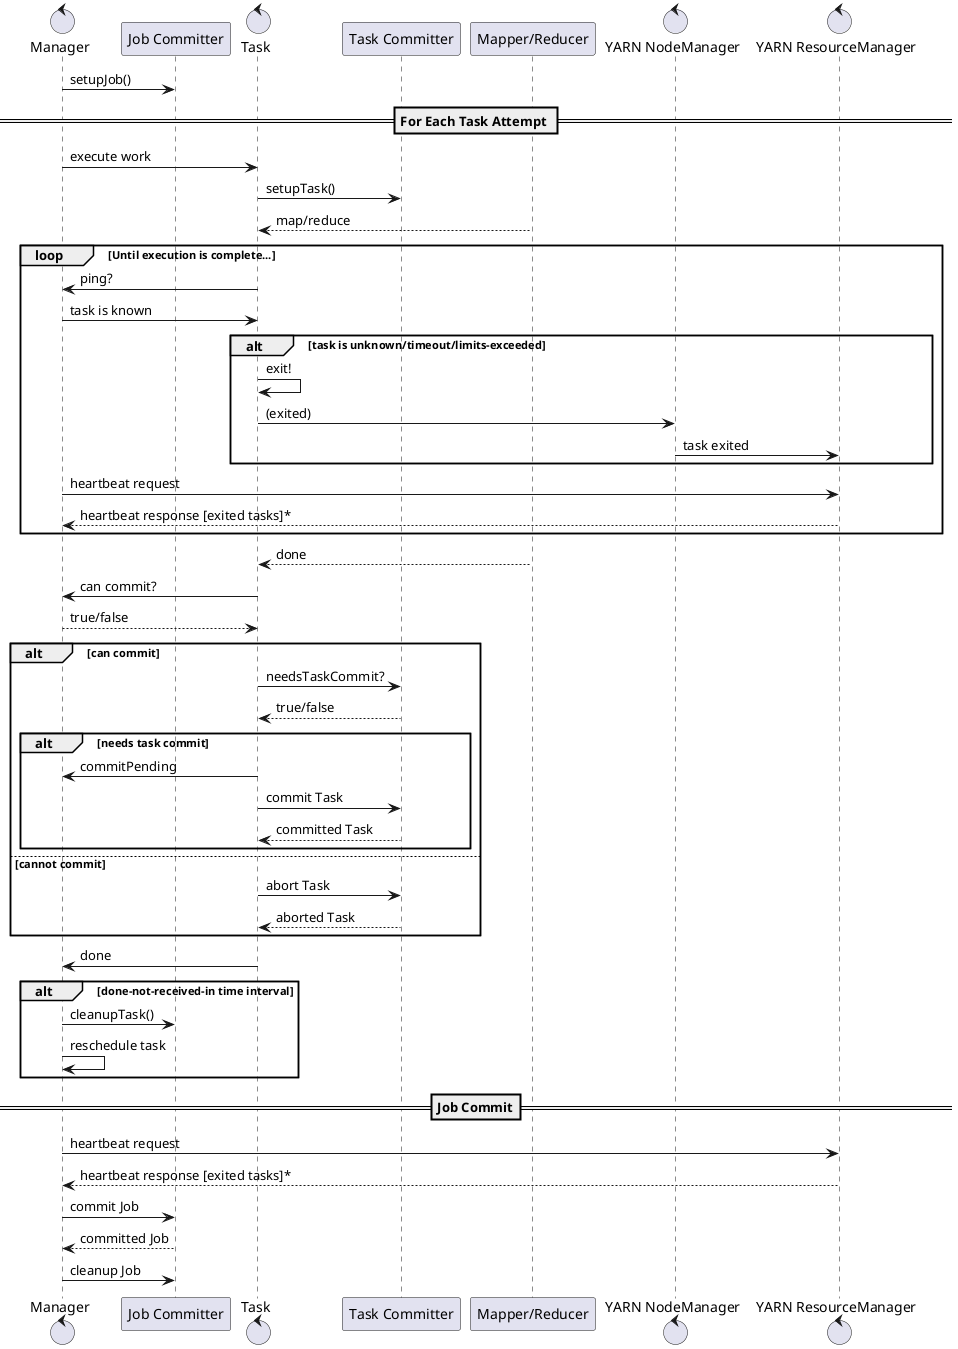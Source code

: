 @startuml

'define icons
control Manager
participant "Job Committer"
control Task
participant "Task Committer"
participant "Mapper/Reducer"
control "YARN NodeManager"
control "YARN ResourceManager"

' protocol
'== Initialization ==

Manager -> "Job Committer": setupJob()

== For Each Task Attempt ==
Manager -> Task: execute work
Task -> "Task Committer": setupTask()
Task <-- "Mapper/Reducer": map/reduce
loop Until execution is complete...
  Task -> Manager : ping?
  Manager -> Task : task is known
  alt task is unknown/timeout/limits-exceeded
    Task -> Task: exit!
    Task -> "YARN NodeManager": (exited)
    "YARN NodeManager" -> "YARN ResourceManager": task exited
  end
    Manager -> "YARN ResourceManager": heartbeat request
    Manager <-- "YARN ResourceManager": heartbeat response [exited tasks]*
end
Task <-- "Mapper/Reducer": done

Task -> Manager: can commit?
Task <-- Manager:  true/false

alt can commit
  Task -> "Task Committer": needsTaskCommit?
  Task <-- "Task Committer": true/false
    alt needs task commit
    Task -> Manager: commitPending
    Task -> "Task Committer": commit Task
    Task <-- "Task Committer": committed Task
    end

else cannot commit
  Task -> "Task Committer": abort Task
  Task <-- "Task Committer": aborted Task
end
Task -> Manager : done

alt done-not-received-in time interval
  Manager -> "Job Committer": cleanupTask()
  Manager -> Manager: reschedule task
end


== Job Commit==

Manager -> "YARN ResourceManager": heartbeat request
Manager <-- "YARN ResourceManager": heartbeat response [exited tasks]*

Manager -> "Job Committer": commit Job
Manager <-- "Job Committer": committed Job
Manager -> "Job Committer": cleanup Job
@enduml
